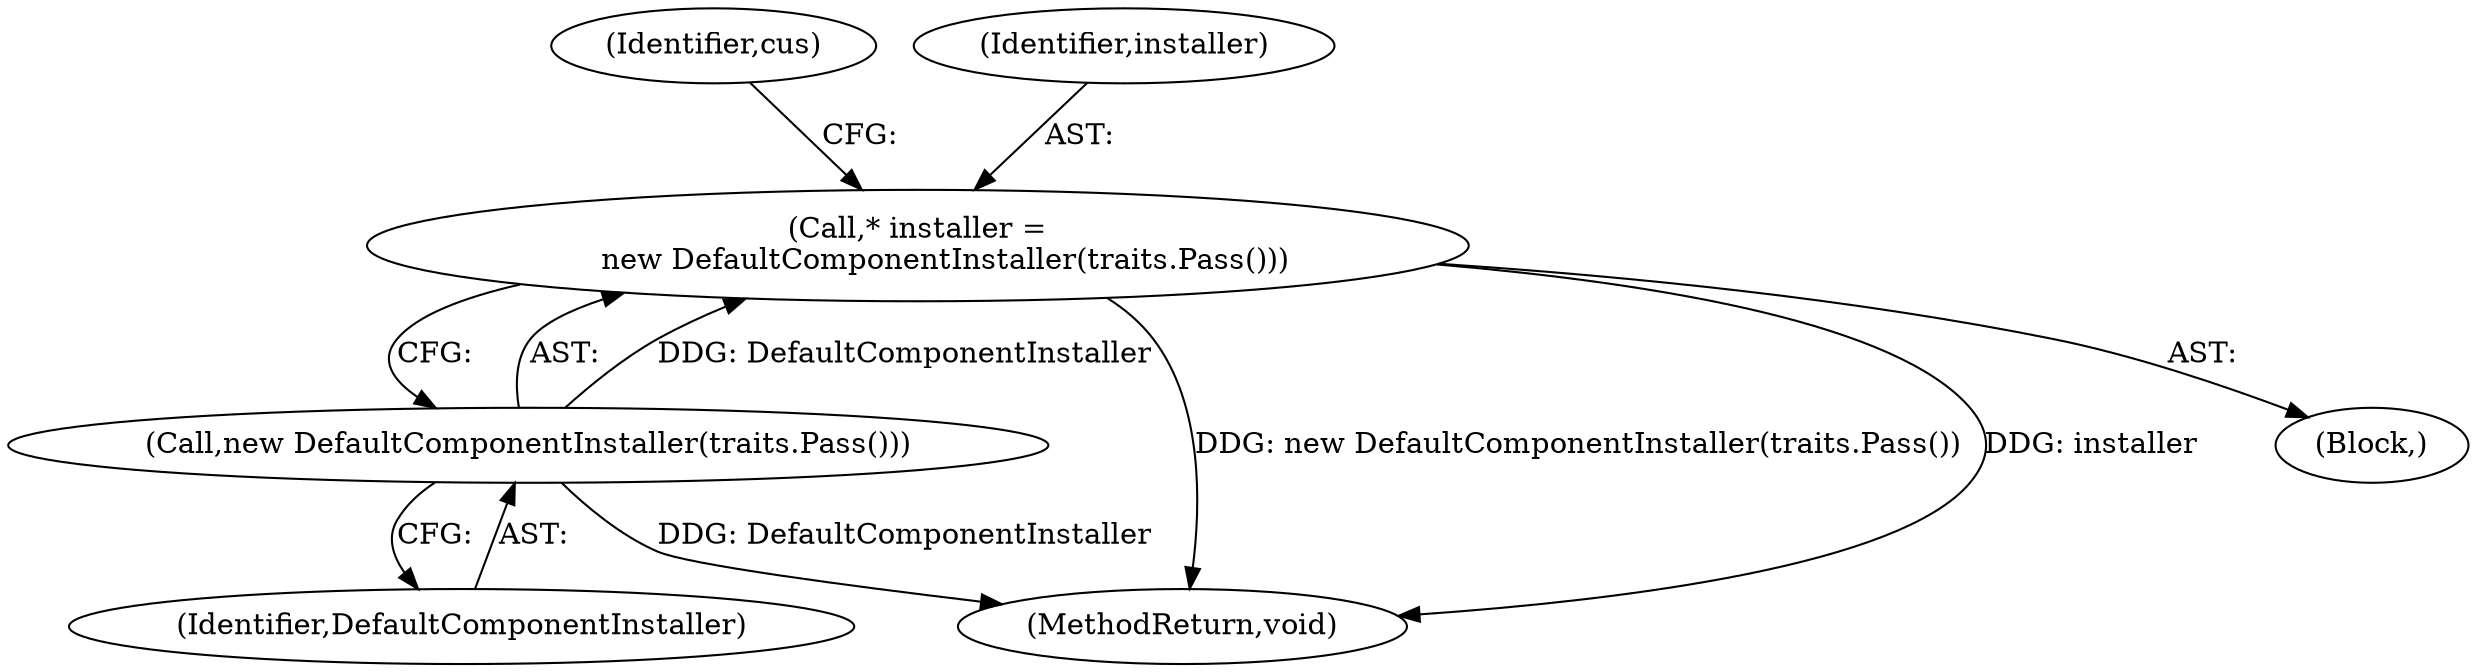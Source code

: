 digraph "0_Chrome_3e5dae3b38fdb566fb2b7183e810b82eb3ce6f21@pointer" {
"1000217" [label="(Call,* installer =\n      new DefaultComponentInstaller(traits.Pass()))"];
"1000219" [label="(Call,new DefaultComponentInstaller(traits.Pass()))"];
"1000222" [label="(Identifier,cus)"];
"1000217" [label="(Call,* installer =\n      new DefaultComponentInstaller(traits.Pass()))"];
"1000218" [label="(Identifier,installer)"];
"1000224" [label="(MethodReturn,void)"];
"1000220" [label="(Identifier,DefaultComponentInstaller)"];
"1000219" [label="(Call,new DefaultComponentInstaller(traits.Pass()))"];
"1000102" [label="(Block,)"];
"1000217" -> "1000102"  [label="AST: "];
"1000217" -> "1000219"  [label="CFG: "];
"1000218" -> "1000217"  [label="AST: "];
"1000219" -> "1000217"  [label="AST: "];
"1000222" -> "1000217"  [label="CFG: "];
"1000217" -> "1000224"  [label="DDG: new DefaultComponentInstaller(traits.Pass())"];
"1000217" -> "1000224"  [label="DDG: installer"];
"1000219" -> "1000217"  [label="DDG: DefaultComponentInstaller"];
"1000219" -> "1000220"  [label="CFG: "];
"1000220" -> "1000219"  [label="AST: "];
"1000219" -> "1000224"  [label="DDG: DefaultComponentInstaller"];
}
